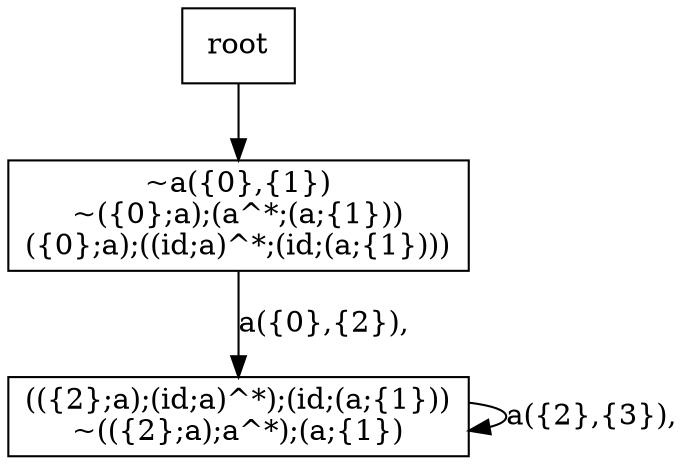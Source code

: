 digraph {
node[shape="box"]
N0x136637a40[label="~a({0},{1})
~({0};a);(a^*;(a;{1}))
({0};a);((id;a)^*;(id;(a;{1})))
"];
N0x136637a40 -> N0x13670fb50[label="a({0},{2}), 
"];
N0x13670fb50[label="(({2};a);(id;a)^*);(id;(a;{1}))
~(({2};a);a^*);(a;{1})
"];
N0x13670fb50 -> N0x13670fb50[label="a({2},{3}), 
"];
root -> N0x136637a40;
}
